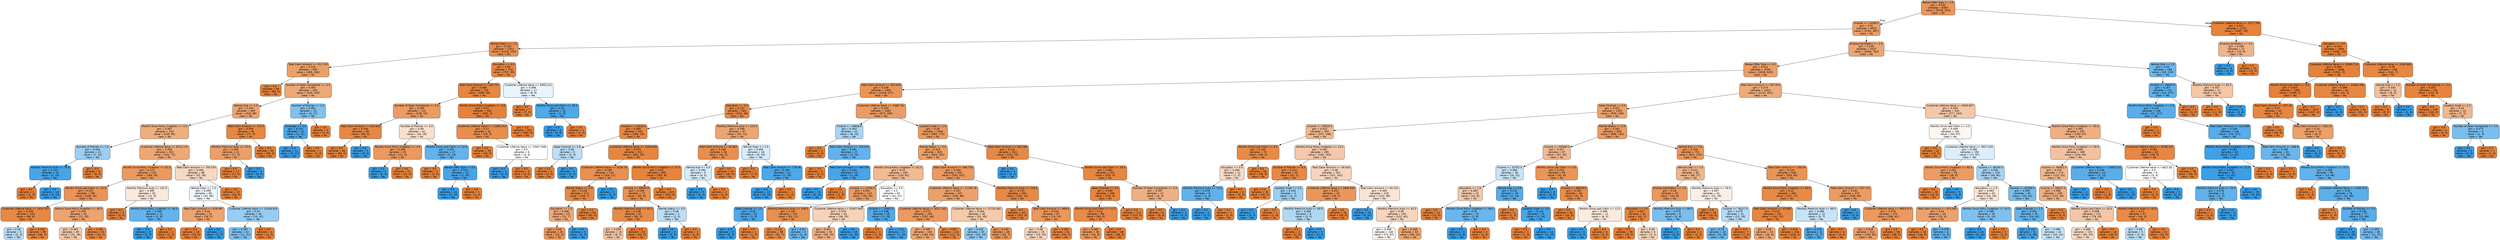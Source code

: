 digraph Tree {
node [shape=box, style="filled, rounded", color="black", fontname=helvetica] ;
edge [fontname=helvetica] ;
0 [label="Renew Offer Type <= 1.5\ngini = 0.245\nsamples = 6393\nvalue = [5478, 915]\nclass = No", fillcolor="#e9965a"] ;
1 [label="Income <= 10290.5\ngini = 0.31\nsamples = 4678\nvalue = [3781, 897]\nclass = No", fillcolor="#eb9f68"] ;
0 -> 1 [labeldistance=2.5, labelangle=45, headlabel="True"] ;
2 [label="Marital Status <= 1.5\ngini = 0.193\nsamples = 1251\nvalue = [1116, 135]\nclass = No", fillcolor="#e89051"] ;
1 -> 2 ;
3 [label="Total Claim Amount <= 311.753\ngini = 0.316\nsamples = 509\nvalue = [409, 100]\nclass = No", fillcolor="#eba069"] ;
2 -> 3 ;
4 [label="gini = 0.0\nsamples = 89\nvalue = [89, 0]\nclass = No", fillcolor="#e58139"] ;
3 -> 4 ;
5 [label="Number of Open Complaints <= 3.5\ngini = 0.363\nsamples = 420\nvalue = [320, 100]\nclass = No", fillcolor="#eda877"] ;
3 -> 5 ;
6 [label="Vehicle Size <= 1.5\ngini = 0.343\nsamples = 405\nvalue = [316, 89]\nclass = No", fillcolor="#eca471"] ;
5 -> 6 ;
7 [label="Months Since Policy Inception <= 5.5\ngini = 0.387\nsamples = 324\nvalue = [239, 85]\nclass = No", fillcolor="#eeae7f"] ;
6 -> 7 ;
8 [label="Number of Policies <= 1.5\ngini = 0.444\nsamples = 21\nvalue = [7, 14]\nclass = Yes", fillcolor="#9ccef2"] ;
7 -> 8 ;
9 [label="Monthly Premium Auto <= 75.0\ngini = 0.124\nsamples = 15\nvalue = [1, 14]\nclass = Yes", fillcolor="#47a4e7"] ;
8 -> 9 ;
10 [label="gini = 0.0\nsamples = 1\nvalue = [1, 0]\nclass = No", fillcolor="#e58139"] ;
9 -> 10 ;
11 [label="gini = 0.0\nsamples = 14\nvalue = [0, 14]\nclass = Yes", fillcolor="#399de5"] ;
9 -> 11 ;
12 [label="gini = 0.0\nsamples = 6\nvalue = [6, 0]\nclass = No", fillcolor="#e58139"] ;
8 -> 12 ;
13 [label="Customer Lifetime Value <= 8712.122\ngini = 0.359\nsamples = 303\nvalue = [232, 71]\nclass = No", fillcolor="#eda876"] ;
7 -> 13 ;
14 [label="Months Since Policy Inception <= 91.5\ngini = 0.273\nsamples = 215\nvalue = [180, 35]\nclass = No", fillcolor="#ea9a5f"] ;
13 -> 14 ;
15 [label="Months Since Last Claim <= 15.5\ngini = 0.231\nsamples = 195\nvalue = [169, 26]\nclass = No", fillcolor="#e99457"] ;
14 -> 15 ;
16 [label="Customer Lifetime Value <= 2410.757\ngini = 0.109\nsamples = 104\nvalue = [98, 6]\nclass = No", fillcolor="#e78945"] ;
15 -> 16 ;
17 [label="gini = 0.48\nsamples = 5\nvalue = [2, 3]\nclass = Yes", fillcolor="#bddef6"] ;
16 -> 17 ;
18 [label="gini = 0.059\nsamples = 99\nvalue = [96, 3]\nclass = No", fillcolor="#e6853f"] ;
16 -> 18 ;
19 [label="Months Since Policy Inception <= 46.0\ngini = 0.343\nsamples = 91\nvalue = [71, 20]\nclass = No", fillcolor="#eca471"] ;
15 -> 19 ;
20 [label="gini = 0.465\nsamples = 49\nvalue = [31, 18]\nclass = No", fillcolor="#f4caac"] ;
19 -> 20 ;
21 [label="gini = 0.091\nsamples = 42\nvalue = [40, 2]\nclass = No", fillcolor="#e68743"] ;
19 -> 21 ;
22 [label="Monthly Premium Auto <= 102.5\ngini = 0.495\nsamples = 20\nvalue = [11, 9]\nclass = No", fillcolor="#fae8db"] ;
14 -> 22 ;
23 [label="gini = 0.0\nsamples = 9\nvalue = [9, 0]\nclass = No", fillcolor="#e58139"] ;
22 -> 23 ;
24 [label="Months Since Policy Inception <= 94.0\ngini = 0.298\nsamples = 11\nvalue = [2, 9]\nclass = Yes", fillcolor="#65b3eb"] ;
22 -> 24 ;
25 [label="gini = 0.0\nsamples = 9\nvalue = [0, 9]\nclass = Yes", fillcolor="#399de5"] ;
24 -> 25 ;
26 [label="gini = 0.0\nsamples = 2\nvalue = [2, 0]\nclass = No", fillcolor="#e58139"] ;
24 -> 26 ;
27 [label="Total Claim Amount <= 700.539\ngini = 0.483\nsamples = 88\nvalue = [52, 36]\nclass = No", fillcolor="#f7d8c2"] ;
13 -> 27 ;
28 [label="Vehicle Class <= 1.5\ngini = 0.499\nsamples = 69\nvalue = [33, 36]\nclass = Yes", fillcolor="#eff7fd"] ;
27 -> 28 ;
29 [label="Total Claim Amount <= 628.987\ngini = 0.34\nsamples = 23\nvalue = [18, 5]\nclass = No", fillcolor="#eca470"] ;
28 -> 29 ;
30 [label="gini = 0.0\nsamples = 18\nvalue = [18, 0]\nclass = No", fillcolor="#e58139"] ;
29 -> 30 ;
31 [label="gini = 0.0\nsamples = 5\nvalue = [0, 5]\nclass = Yes", fillcolor="#399de5"] ;
29 -> 31 ;
32 [label="Customer Lifetime Value <= 24336.926\ngini = 0.44\nsamples = 46\nvalue = [15, 31]\nclass = Yes", fillcolor="#99ccf2"] ;
28 -> 32 ;
33 [label="gini = 0.387\nsamples = 42\nvalue = [11, 31]\nclass = Yes", fillcolor="#7fc0ee"] ;
32 -> 33 ;
34 [label="gini = 0.0\nsamples = 4\nvalue = [4, 0]\nclass = No", fillcolor="#e58139"] ;
32 -> 34 ;
35 [label="gini = 0.0\nsamples = 19\nvalue = [19, 0]\nclass = No", fillcolor="#e58139"] ;
27 -> 35 ;
36 [label="Total Claim Amount <= 372.0\ngini = 0.094\nsamples = 81\nvalue = [77, 4]\nclass = No", fillcolor="#e68843"] ;
6 -> 36 ;
37 [label="Monthly Premium Auto <= 75.0\ngini = 0.308\nsamples = 21\nvalue = [17, 4]\nclass = No", fillcolor="#eb9f68"] ;
36 -> 37 ;
38 [label="gini = 0.0\nsamples = 17\nvalue = [17, 0]\nclass = No", fillcolor="#e58139"] ;
37 -> 38 ;
39 [label="gini = 0.0\nsamples = 4\nvalue = [0, 4]\nclass = Yes", fillcolor="#399de5"] ;
37 -> 39 ;
40 [label="gini = 0.0\nsamples = 60\nvalue = [60, 0]\nclass = No", fillcolor="#e58139"] ;
36 -> 40 ;
41 [label="Number of Policies <= 1.5\ngini = 0.391\nsamples = 15\nvalue = [4, 11]\nclass = Yes", fillcolor="#81c1ee"] ;
5 -> 41 ;
42 [label="Coverage <= 0.5\ngini = 0.153\nsamples = 12\nvalue = [1, 11]\nclass = Yes", fillcolor="#4ba6e7"] ;
41 -> 42 ;
43 [label="gini = 0.0\nsamples = 11\nvalue = [0, 11]\nclass = Yes", fillcolor="#399de5"] ;
42 -> 43 ;
44 [label="gini = 0.0\nsamples = 1\nvalue = [1, 0]\nclass = No", fillcolor="#e58139"] ;
42 -> 44 ;
45 [label="gini = 0.0\nsamples = 3\nvalue = [3, 0]\nclass = No", fillcolor="#e58139"] ;
41 -> 45 ;
46 [label="Education <= 3.5\ngini = 0.09\nsamples = 742\nvalue = [707, 35]\nclass = No", fillcolor="#e68743"] ;
2 -> 46 ;
47 [label="Total Claim Amount <= 425.757\ngini = 0.069\nsamples = 725\nvalue = [699, 26]\nclass = No", fillcolor="#e68640"] ;
46 -> 47 ;
48 [label="Number of Open Complaints <= 0.5\ngini = 0.289\nsamples = 131\nvalue = [108, 23]\nclass = No", fillcolor="#eb9c63"] ;
47 -> 48 ;
49 [label="Total Claim Amount <= 423.833\ngini = 0.106\nsamples = 89\nvalue = [84, 5]\nclass = No", fillcolor="#e78845"] ;
48 -> 49 ;
50 [label="gini = 0.0\nsamples = 84\nvalue = [84, 0]\nclass = No", fillcolor="#e58139"] ;
49 -> 50 ;
51 [label="gini = 0.0\nsamples = 5\nvalue = [0, 5]\nclass = Yes", fillcolor="#399de5"] ;
49 -> 51 ;
52 [label="Number of Policies <= 4.0\ngini = 0.49\nsamples = 42\nvalue = [24, 18]\nclass = No", fillcolor="#f8e0ce"] ;
48 -> 52 ;
53 [label="Months Since Policy Inception <= 4.5\ngini = 0.269\nsamples = 25\nvalue = [21, 4]\nclass = No", fillcolor="#ea995f"] ;
52 -> 53 ;
54 [label="gini = 0.0\nsamples = 4\nvalue = [0, 4]\nclass = Yes", fillcolor="#399de5"] ;
53 -> 54 ;
55 [label="gini = 0.0\nsamples = 21\nvalue = [21, 0]\nclass = No", fillcolor="#e58139"] ;
53 -> 55 ;
56 [label="Months Since Last Claim <= 12.0\ngini = 0.291\nsamples = 17\nvalue = [3, 14]\nclass = Yes", fillcolor="#63b2eb"] ;
52 -> 56 ;
57 [label="gini = 0.0\nsamples = 2\nvalue = [2, 0]\nclass = No", fillcolor="#e58139"] ;
56 -> 57 ;
58 [label="Renew Offer Type <= 0.5\ngini = 0.124\nsamples = 15\nvalue = [1, 14]\nclass = Yes", fillcolor="#47a4e7"] ;
56 -> 58 ;
59 [label="gini = 0.0\nsamples = 14\nvalue = [0, 14]\nclass = Yes", fillcolor="#399de5"] ;
58 -> 59 ;
60 [label="gini = 0.0\nsamples = 1\nvalue = [1, 0]\nclass = No", fillcolor="#e58139"] ;
58 -> 60 ;
61 [label="Months Since Policy Inception <= 4.5\ngini = 0.01\nsamples = 594\nvalue = [591, 3]\nclass = No", fillcolor="#e5823a"] ;
47 -> 61 ;
62 [label="Customer Lifetime Value <= 11865.914\ngini = 0.17\nsamples = 32\nvalue = [29, 3]\nclass = No", fillcolor="#e88e4d"] ;
61 -> 62 ;
63 [label="gini = 0.0\nsamples = 26\nvalue = [26, 0]\nclass = No", fillcolor="#e58139"] ;
62 -> 63 ;
64 [label="Customer Lifetime Value <= 15057.948\ngini = 0.5\nsamples = 6\nvalue = [3, 3]\nclass = No", fillcolor="#ffffff"] ;
62 -> 64 ;
65 [label="gini = 0.0\nsamples = 3\nvalue = [0, 3]\nclass = Yes", fillcolor="#399de5"] ;
64 -> 65 ;
66 [label="gini = 0.0\nsamples = 3\nvalue = [3, 0]\nclass = No", fillcolor="#e58139"] ;
64 -> 66 ;
67 [label="gini = 0.0\nsamples = 562\nvalue = [562, 0]\nclass = No", fillcolor="#e58139"] ;
61 -> 67 ;
68 [label="Customer Lifetime Value <= 8393.212\ngini = 0.498\nsamples = 17\nvalue = [8, 9]\nclass = Yes", fillcolor="#e9f4fc"] ;
46 -> 68 ;
69 [label="gini = 0.0\nsamples = 7\nvalue = [7, 0]\nclass = No", fillcolor="#e58139"] ;
68 -> 69 ;
70 [label="Months Since Last Claim <= 18.5\ngini = 0.18\nsamples = 10\nvalue = [1, 9]\nclass = Yes", fillcolor="#4fa8e8"] ;
68 -> 70 ;
71 [label="gini = 0.0\nsamples = 9\nvalue = [0, 9]\nclass = Yes", fillcolor="#399de5"] ;
70 -> 71 ;
72 [label="gini = 0.0\nsamples = 1\nvalue = [1, 0]\nclass = No", fillcolor="#e58139"] ;
70 -> 72 ;
73 [label="EmploymentStatus <= 2.5\ngini = 0.346\nsamples = 3427\nvalue = [2665, 762]\nclass = No", fillcolor="#eca572"] ;
1 -> 73 ;
74 [label="Renew Offer Type <= 0.5\ngini = 0.312\nsamples = 3259\nvalue = [2630, 629]\nclass = No", fillcolor="#eb9f68"] ;
73 -> 74 ;
75 [label="Total Claim Amount <= 303.629\ngini = 0.238\nsamples = 1645\nvalue = [1418, 227]\nclass = No", fillcolor="#e99559"] ;
74 -> 75 ;
76 [label="Education <= 3.5\ngini = 0.122\nsamples = 583\nvalue = [545, 38]\nclass = No", fillcolor="#e78a47"] ;
75 -> 76 ;
77 [label="Income <= 12534.0\ngini = 0.085\nsamples = 516\nvalue = [493, 23]\nclass = No", fillcolor="#e68742"] ;
76 -> 77 ;
78 [label="Sales Channel <= 2.0\ngini = 0.48\nsamples = 5\nvalue = [2, 3]\nclass = Yes", fillcolor="#bddef6"] ;
77 -> 78 ;
79 [label="gini = 0.0\nsamples = 2\nvalue = [2, 0]\nclass = No", fillcolor="#e58139"] ;
78 -> 79 ;
80 [label="gini = 0.0\nsamples = 3\nvalue = [0, 3]\nclass = Yes", fillcolor="#399de5"] ;
78 -> 80 ;
81 [label="Customer Lifetime Value <= 4358.945\ngini = 0.075\nsamples = 511\nvalue = [491, 20]\nclass = No", fillcolor="#e68641"] ;
77 -> 81 ;
82 [label="Customer Lifetime Value <= 4226.76\ngini = 0.185\nsamples = 116\nvalue = [104, 12]\nclass = No", fillcolor="#e89050"] ;
81 -> 82 ;
83 [label="Marital Status <= 0.5\ngini = 0.118\nsamples = 111\nvalue = [104, 7]\nclass = No", fillcolor="#e78946"] ;
82 -> 83 ;
84 [label="Education <= 1.5\ngini = 0.366\nsamples = 29\nvalue = [22, 7]\nclass = No", fillcolor="#eda978"] ;
83 -> 84 ;
85 [label="gini = 0.26\nsamples = 26\nvalue = [22, 4]\nclass = No", fillcolor="#ea985d"] ;
84 -> 85 ;
86 [label="gini = 0.0\nsamples = 3\nvalue = [0, 3]\nclass = Yes", fillcolor="#399de5"] ;
84 -> 86 ;
87 [label="gini = 0.0\nsamples = 82\nvalue = [82, 0]\nclass = No", fillcolor="#e58139"] ;
83 -> 87 ;
88 [label="gini = 0.0\nsamples = 5\nvalue = [0, 5]\nclass = Yes", fillcolor="#399de5"] ;
82 -> 88 ;
89 [label="Months Since Policy Inception <= 17.5\ngini = 0.04\nsamples = 395\nvalue = [387, 8]\nclass = No", fillcolor="#e6843d"] ;
81 -> 89 ;
90 [label="Income <= 96003.5\ngini = 0.198\nsamples = 72\nvalue = [64, 8]\nclass = No", fillcolor="#e89152"] ;
89 -> 90 ;
91 [label="Monthly Premium Auto <= 62.5\ngini = 0.138\nsamples = 67\nvalue = [62, 5]\nclass = No", fillcolor="#e78b49"] ;
90 -> 91 ;
92 [label="gini = 0.459\nsamples = 14\nvalue = [9, 5]\nclass = No", fillcolor="#f3c7a7"] ;
91 -> 92 ;
93 [label="gini = 0.0\nsamples = 53\nvalue = [53, 0]\nclass = No", fillcolor="#e58139"] ;
91 -> 93 ;
94 [label="Marital Status <= 0.5\ngini = 0.48\nsamples = 5\nvalue = [2, 3]\nclass = Yes", fillcolor="#bddef6"] ;
90 -> 94 ;
95 [label="gini = 0.0\nsamples = 3\nvalue = [0, 3]\nclass = Yes", fillcolor="#399de5"] ;
94 -> 95 ;
96 [label="gini = 0.0\nsamples = 2\nvalue = [2, 0]\nclass = No", fillcolor="#e58139"] ;
94 -> 96 ;
97 [label="gini = 0.0\nsamples = 323\nvalue = [323, 0]\nclass = No", fillcolor="#e58139"] ;
89 -> 97 ;
98 [label="Monthly Premium Auto <= 115.5\ngini = 0.348\nsamples = 67\nvalue = [52, 15]\nclass = No", fillcolor="#eca572"] ;
76 -> 98 ;
99 [label="Total Claim Amount <= 55.941\ngini = 0.183\nsamples = 49\nvalue = [44, 5]\nclass = No", fillcolor="#e88f50"] ;
98 -> 99 ;
100 [label="Vehicle Size <= 0.5\ngini = 0.494\nsamples = 9\nvalue = [4, 5]\nclass = Yes", fillcolor="#d7ebfa"] ;
99 -> 100 ;
101 [label="gini = 0.0\nsamples = 5\nvalue = [0, 5]\nclass = Yes", fillcolor="#399de5"] ;
100 -> 101 ;
102 [label="gini = 0.0\nsamples = 4\nvalue = [4, 0]\nclass = No", fillcolor="#e58139"] ;
100 -> 102 ;
103 [label="gini = 0.0\nsamples = 40\nvalue = [40, 0]\nclass = No", fillcolor="#e58139"] ;
99 -> 103 ;
104 [label="Vehicle Class <= 3.5\ngini = 0.494\nsamples = 18\nvalue = [8, 10]\nclass = Yes", fillcolor="#d7ebfa"] ;
98 -> 104 ;
105 [label="gini = 0.0\nsamples = 7\nvalue = [7, 0]\nclass = No", fillcolor="#e58139"] ;
104 -> 105 ;
106 [label="Total Claim Amount <= 179.36\ngini = 0.165\nsamples = 11\nvalue = [1, 10]\nclass = Yes", fillcolor="#4da7e8"] ;
104 -> 106 ;
107 [label="gini = 0.0\nsamples = 10\nvalue = [0, 10]\nclass = Yes", fillcolor="#399de5"] ;
106 -> 107 ;
108 [label="gini = 0.0\nsamples = 1\nvalue = [1, 0]\nclass = No", fillcolor="#e58139"] ;
106 -> 108 ;
109 [label="Customer Lifetime Value <= 2498.761\ngini = 0.293\nsamples = 1062\nvalue = [873, 189]\nclass = No", fillcolor="#eb9c64"] ;
75 -> 109 ;
110 [label="Income <= 19608.0\ngini = 0.463\nsamples = 22\nvalue = [8, 14]\nclass = Yes", fillcolor="#aad5f4"] ;
109 -> 110 ;
111 [label="gini = 0.0\nsamples = 5\nvalue = [5, 0]\nclass = No", fillcolor="#e58139"] ;
110 -> 111 ;
112 [label="Total Claim Amount <= 318.203\ngini = 0.291\nsamples = 17\nvalue = [3, 14]\nclass = Yes", fillcolor="#63b2eb"] ;
110 -> 112 ;
113 [label="gini = 0.0\nsamples = 2\nvalue = [2, 0]\nclass = No", fillcolor="#e58139"] ;
112 -> 113 ;
114 [label="Total Claim Amount <= 448.739\ngini = 0.124\nsamples = 15\nvalue = [1, 14]\nclass = Yes", fillcolor="#47a4e7"] ;
112 -> 114 ;
115 [label="gini = 0.0\nsamples = 14\nvalue = [0, 14]\nclass = Yes", fillcolor="#399de5"] ;
114 -> 115 ;
116 [label="gini = 0.0\nsamples = 1\nvalue = [1, 0]\nclass = No", fillcolor="#e58139"] ;
114 -> 116 ;
117 [label="Location Code <= 1.5\ngini = 0.28\nsamples = 1040\nvalue = [865, 175]\nclass = No", fillcolor="#ea9a61"] ;
109 -> 117 ;
118 [label="Marital Status <= 0.5\ngini = 0.315\nsamples = 826\nvalue = [664, 162]\nclass = No", fillcolor="#eba069"] ;
117 -> 118 ;
119 [label="Months Since Policy Inception <= 62.5\ngini = 0.43\nsamples = 195\nvalue = [134, 61]\nclass = No", fillcolor="#f1ba93"] ;
118 -> 119 ;
120 [label="Income <= 14706.0\ngini = 0.291\nsamples = 113\nvalue = [93, 20]\nclass = No", fillcolor="#eb9c64"] ;
119 -> 120 ;
121 [label="Sales Channel <= 1.0\ngini = 0.18\nsamples = 10\nvalue = [1, 9]\nclass = Yes", fillcolor="#4fa8e8"] ;
120 -> 121 ;
122 [label="gini = 0.0\nsamples = 9\nvalue = [0, 9]\nclass = Yes", fillcolor="#399de5"] ;
121 -> 122 ;
123 [label="gini = 0.0\nsamples = 1\nvalue = [1, 0]\nclass = No", fillcolor="#e58139"] ;
121 -> 123 ;
124 [label="Monthly Premium Auto <= 206.5\ngini = 0.191\nsamples = 103\nvalue = [92, 11]\nclass = No", fillcolor="#e89051"] ;
120 -> 124 ;
125 [label="gini = 0.133\nsamples = 98\nvalue = [91, 7]\nclass = No", fillcolor="#e78b48"] ;
124 -> 125 ;
126 [label="gini = 0.32\nsamples = 5\nvalue = [1, 4]\nclass = Yes", fillcolor="#6ab6ec"] ;
124 -> 126 ;
127 [label="Education <= 3.5\ngini = 0.5\nsamples = 82\nvalue = [41, 41]\nclass = No", fillcolor="#ffffff"] ;
119 -> 127 ;
128 [label="Customer Lifetime Value <= 31957.943\ngini = 0.476\nsamples = 64\nvalue = [39, 25]\nclass = No", fillcolor="#f6d2b8"] ;
127 -> 128 ;
129 [label="gini = 0.401\nsamples = 54\nvalue = [39, 15]\nclass = No", fillcolor="#efb185"] ;
128 -> 129 ;
130 [label="gini = 0.0\nsamples = 10\nvalue = [0, 10]\nclass = Yes", fillcolor="#399de5"] ;
128 -> 130 ;
131 [label="Income <= 13901.0\ngini = 0.198\nsamples = 18\nvalue = [2, 16]\nclass = Yes", fillcolor="#52a9e8"] ;
127 -> 131 ;
132 [label="gini = 0.0\nsamples = 1\nvalue = [1, 0]\nclass = No", fillcolor="#e58139"] ;
131 -> 132 ;
133 [label="gini = 0.111\nsamples = 17\nvalue = [1, 16]\nclass = Yes", fillcolor="#45a3e7"] ;
131 -> 133 ;
134 [label="Total Claim Amount <= 566.733\ngini = 0.269\nsamples = 631\nvalue = [530, 101]\nclass = No", fillcolor="#ea995f"] ;
118 -> 134 ;
135 [label="Customer Lifetime Value <= 11334.78\ngini = 0.322\nsamples = 437\nvalue = [349, 88]\nclass = No", fillcolor="#eca16b"] ;
134 -> 135 ;
136 [label="Customer Lifetime Value <= 6511.343\ngini = 0.273\nsamples = 355\nvalue = [297, 58]\nclass = No", fillcolor="#ea9a60"] ;
135 -> 136 ;
137 [label="gini = 0.349\nsamples = 240\nvalue = [186, 54]\nclass = No", fillcolor="#eda672"] ;
136 -> 137 ;
138 [label="gini = 0.067\nsamples = 115\nvalue = [111, 4]\nclass = No", fillcolor="#e68640"] ;
136 -> 138 ;
139 [label="Customer Lifetime Value <= 12733.082\ngini = 0.464\nsamples = 82\nvalue = [52, 30]\nclass = No", fillcolor="#f4caab"] ;
135 -> 139 ;
140 [label="gini = 0.422\nsamples = 33\nvalue = [10, 23]\nclass = Yes", fillcolor="#8fc8f0"] ;
139 -> 140 ;
141 [label="gini = 0.245\nsamples = 49\nvalue = [42, 7]\nclass = No", fillcolor="#e9965a"] ;
139 -> 141 ;
142 [label="Monthly Premium Auto <= 128.5\ngini = 0.125\nsamples = 194\nvalue = [181, 13]\nclass = No", fillcolor="#e78a47"] ;
134 -> 142 ;
143 [label="gini = 0.0\nsamples = 107\nvalue = [107, 0]\nclass = No", fillcolor="#e58139"] ;
142 -> 143 ;
144 [label="Total Claim Amount <= 669.6\ngini = 0.254\nsamples = 87\nvalue = [74, 13]\nclass = No", fillcolor="#ea975c"] ;
142 -> 144 ;
145 [label="gini = 0.48\nsamples = 25\nvalue = [15, 10]\nclass = No", fillcolor="#f6d5bd"] ;
144 -> 145 ;
146 [label="gini = 0.092\nsamples = 62\nvalue = [59, 3]\nclass = No", fillcolor="#e68743"] ;
144 -> 146 ;
147 [label="Total Claim Amount <= 304.286\ngini = 0.114\nsamples = 214\nvalue = [201, 13]\nclass = No", fillcolor="#e78946"] ;
117 -> 147 ;
148 [label="gini = 0.0\nsamples = 4\nvalue = [0, 4]\nclass = Yes", fillcolor="#399de5"] ;
147 -> 148 ;
149 [label="Months Since Last Claim <= 33.5\ngini = 0.082\nsamples = 210\nvalue = [201, 9]\nclass = No", fillcolor="#e68742"] ;
147 -> 149 ;
150 [label="Sales Channel <= 0.5\ngini = 0.058\nsamples = 199\nvalue = [193, 6]\nclass = No", fillcolor="#e6853f"] ;
149 -> 150 ;
151 [label="Months Since Last Claim <= 12.5\ngini = 0.13\nsamples = 86\nvalue = [80, 6]\nclass = No", fillcolor="#e78a48"] ;
150 -> 151 ;
152 [label="gini = 0.266\nsamples = 38\nvalue = [32, 6]\nclass = No", fillcolor="#ea995e"] ;
151 -> 152 ;
153 [label="gini = 0.0\nsamples = 48\nvalue = [48, 0]\nclass = No", fillcolor="#e58139"] ;
151 -> 153 ;
154 [label="gini = 0.0\nsamples = 113\nvalue = [113, 0]\nclass = No", fillcolor="#e58139"] ;
150 -> 154 ;
155 [label="Number of Open Complaints <= 0.5\ngini = 0.397\nsamples = 11\nvalue = [8, 3]\nclass = No", fillcolor="#efb083"] ;
149 -> 155 ;
156 [label="gini = 0.0\nsamples = 8\nvalue = [8, 0]\nclass = No", fillcolor="#e58139"] ;
155 -> 156 ;
157 [label="gini = 0.0\nsamples = 3\nvalue = [0, 3]\nclass = Yes", fillcolor="#399de5"] ;
155 -> 157 ;
158 [label="Total Claim Amount <= 467.653\ngini = 0.374\nsamples = 1614\nvalue = [1212, 402]\nclass = No", fillcolor="#eeab7b"] ;
74 -> 158 ;
159 [label="Sales Channel <= 0.5\ngini = 0.331\nsamples = 1183\nvalue = [935, 248]\nclass = No", fillcolor="#eca26e"] ;
158 -> 159 ;
160 [label="Income <= 35529.5\ngini = 0.423\nsamples = 355\nvalue = [247, 108]\nclass = No", fillcolor="#f0b890"] ;
159 -> 160 ;
161 [label="Months Since Last Claim <= 5.0\ngini = 0.133\nsamples = 70\nvalue = [65, 5]\nclass = No", fillcolor="#e78b48"] ;
160 -> 161 ;
162 [label="Education <= 0.5\ngini = 0.486\nsamples = 12\nvalue = [7, 5]\nclass = No", fillcolor="#f8dbc6"] ;
161 -> 162 ;
163 [label="Monthly Premium Auto <= 73.5\ngini = 0.278\nsamples = 6\nvalue = [1, 5]\nclass = Yes", fillcolor="#61b1ea"] ;
162 -> 163 ;
164 [label="gini = 0.0\nsamples = 5\nvalue = [0, 5]\nclass = Yes", fillcolor="#399de5"] ;
163 -> 164 ;
165 [label="gini = 0.0\nsamples = 1\nvalue = [1, 0]\nclass = No", fillcolor="#e58139"] ;
163 -> 165 ;
166 [label="gini = 0.0\nsamples = 6\nvalue = [6, 0]\nclass = No", fillcolor="#e58139"] ;
162 -> 166 ;
167 [label="gini = 0.0\nsamples = 58\nvalue = [58, 0]\nclass = No", fillcolor="#e58139"] ;
161 -> 167 ;
168 [label="Months Since Policy Inception <= 14.5\ngini = 0.462\nsamples = 285\nvalue = [182, 103]\nclass = No", fillcolor="#f4c8a9"] ;
160 -> 168 ;
169 [label="Number of Policies <= 8.5\ngini = 0.114\nsamples = 33\nvalue = [31, 2]\nclass = No", fillcolor="#e78946"] ;
168 -> 169 ;
170 [label="gini = 0.0\nsamples = 30\nvalue = [30, 0]\nclass = No", fillcolor="#e58139"] ;
169 -> 170 ;
171 [label="Location Code <= 1.0\ngini = 0.444\nsamples = 3\nvalue = [1, 2]\nclass = Yes", fillcolor="#9ccef2"] ;
169 -> 171 ;
172 [label="gini = 0.0\nsamples = 2\nvalue = [0, 2]\nclass = Yes", fillcolor="#399de5"] ;
171 -> 172 ;
173 [label="gini = 0.0\nsamples = 1\nvalue = [1, 0]\nclass = No", fillcolor="#e58139"] ;
171 -> 173 ;
174 [label="Total Claim Amount <= 49.443\ngini = 0.48\nsamples = 252\nvalue = [151, 101]\nclass = No", fillcolor="#f6d5bd"] ;
168 -> 174 ;
175 [label="Customer Lifetime Value <= 2806.934\ngini = 0.251\nsamples = 34\nvalue = [29, 5]\nclass = No", fillcolor="#e9975b"] ;
174 -> 175 ;
176 [label="Monthly Premium Auto <= 69.0\ngini = 0.469\nsamples = 8\nvalue = [3, 5]\nclass = Yes", fillcolor="#b0d8f5"] ;
175 -> 176 ;
177 [label="gini = 0.0\nsamples = 3\nvalue = [3, 0]\nclass = No", fillcolor="#e58139"] ;
176 -> 177 ;
178 [label="gini = 0.0\nsamples = 5\nvalue = [0, 5]\nclass = Yes", fillcolor="#399de5"] ;
176 -> 178 ;
179 [label="gini = 0.0\nsamples = 26\nvalue = [26, 0]\nclass = No", fillcolor="#e58139"] ;
175 -> 179 ;
180 [label="Total Claim Amount <= 60.132\ngini = 0.493\nsamples = 218\nvalue = [122, 96]\nclass = No", fillcolor="#f9e4d5"] ;
174 -> 180 ;
181 [label="gini = 0.0\nsamples = 15\nvalue = [0, 15]\nclass = Yes", fillcolor="#399de5"] ;
180 -> 181 ;
182 [label="Monthly Premium Auto <= 82.5\ngini = 0.48\nsamples = 203\nvalue = [122, 81]\nclass = No", fillcolor="#f6d5bc"] ;
180 -> 182 ;
183 [label="gini = 0.499\nsamples = 140\nvalue = [73, 67]\nclass = No", fillcolor="#fdf5ef"] ;
182 -> 183 ;
184 [label="gini = 0.346\nsamples = 63\nvalue = [49, 14]\nclass = No", fillcolor="#eca572"] ;
182 -> 184 ;
185 [label="Marital Status <= 0.5\ngini = 0.281\nsamples = 828\nvalue = [688, 140]\nclass = No", fillcolor="#ea9b61"] ;
159 -> 185 ;
186 [label="Income <= 40368.0\ngini = 0.427\nsamples = 97\nvalue = [67, 30]\nclass = No", fillcolor="#f1b992"] ;
185 -> 186 ;
187 [label="Income <= 33702.5\ngini = 0.488\nsamples = 38\nvalue = [16, 22]\nclass = Yes", fillcolor="#c9e4f8"] ;
186 -> 187 ;
188 [label="Education <= 1.5\ngini = 0.463\nsamples = 22\nvalue = [14, 8]\nclass = No", fillcolor="#f4c9aa"] ;
187 -> 188 ;
189 [label="gini = 0.0\nsamples = 12\nvalue = [12, 0]\nclass = No", fillcolor="#e58139"] ;
188 -> 189 ;
190 [label="Months Since Policy Inception <= 46.0\ngini = 0.32\nsamples = 10\nvalue = [2, 8]\nclass = Yes", fillcolor="#6ab6ec"] ;
188 -> 190 ;
191 [label="gini = 0.0\nsamples = 8\nvalue = [0, 8]\nclass = Yes", fillcolor="#399de5"] ;
190 -> 191 ;
192 [label="gini = 0.0\nsamples = 2\nvalue = [2, 0]\nclass = No", fillcolor="#e58139"] ;
190 -> 192 ;
193 [label="Vehicle Size <= 0.5\ngini = 0.219\nsamples = 16\nvalue = [2, 14]\nclass = Yes", fillcolor="#55abe9"] ;
187 -> 193 ;
194 [label="gini = 0.0\nsamples = 1\nvalue = [1, 0]\nclass = No", fillcolor="#e58139"] ;
193 -> 194 ;
195 [label="Location Code <= 0.5\ngini = 0.124\nsamples = 15\nvalue = [1, 14]\nclass = Yes", fillcolor="#47a4e7"] ;
193 -> 195 ;
196 [label="gini = 0.0\nsamples = 1\nvalue = [1, 0]\nclass = No", fillcolor="#e58139"] ;
195 -> 196 ;
197 [label="gini = 0.0\nsamples = 14\nvalue = [0, 14]\nclass = Yes", fillcolor="#399de5"] ;
195 -> 197 ;
198 [label="Months Since Last Claim <= 0.5\ngini = 0.234\nsamples = 59\nvalue = [51, 8]\nclass = No", fillcolor="#e99558"] ;
186 -> 198 ;
199 [label="gini = 0.0\nsamples = 3\nvalue = [0, 3]\nclass = Yes", fillcolor="#399de5"] ;
198 -> 199 ;
200 [label="Income <= 88678.0\ngini = 0.163\nsamples = 56\nvalue = [51, 5]\nclass = No", fillcolor="#e88d4c"] ;
198 -> 200 ;
201 [label="gini = 0.0\nsamples = 45\nvalue = [45, 0]\nclass = No", fillcolor="#e58139"] ;
200 -> 201 ;
202 [label="Months Since Last Claim <= 12.0\ngini = 0.496\nsamples = 11\nvalue = [6, 5]\nclass = No", fillcolor="#fbeade"] ;
200 -> 202 ;
203 [label="gini = 0.0\nsamples = 5\nvalue = [0, 5]\nclass = Yes", fillcolor="#399de5"] ;
202 -> 203 ;
204 [label="gini = 0.0\nsamples = 6\nvalue = [6, 0]\nclass = No", fillcolor="#e58139"] ;
202 -> 204 ;
205 [label="Vehicle Size <= 0.5\ngini = 0.256\nsamples = 731\nvalue = [621, 110]\nclass = No", fillcolor="#ea975c"] ;
185 -> 205 ;
206 [label="Vehicle Class <= 1.5\ngini = 0.412\nsamples = 93\nvalue = [66, 27]\nclass = No", fillcolor="#f0b58a"] ;
205 -> 206 ;
207 [label="EmploymentStatus <= 1.5\ngini = 0.26\nsamples = 52\nvalue = [44, 8]\nclass = No", fillcolor="#ea985d"] ;
206 -> 207 ;
208 [label="Education <= 3.5\ngini = 0.087\nsamples = 44\nvalue = [42, 2]\nclass = No", fillcolor="#e68742"] ;
207 -> 208 ;
209 [label="gini = 0.0\nsamples = 39\nvalue = [39, 0]\nclass = No", fillcolor="#e58139"] ;
208 -> 209 ;
210 [label="gini = 0.48\nsamples = 5\nvalue = [3, 2]\nclass = No", fillcolor="#f6d5bd"] ;
208 -> 210 ;
211 [label="Monthly Premium Auto <= 66.0\ngini = 0.375\nsamples = 8\nvalue = [2, 6]\nclass = Yes", fillcolor="#7bbeee"] ;
207 -> 211 ;
212 [label="gini = 0.0\nsamples = 6\nvalue = [0, 6]\nclass = Yes", fillcolor="#399de5"] ;
211 -> 212 ;
213 [label="gini = 0.0\nsamples = 2\nvalue = [2, 0]\nclass = No", fillcolor="#e58139"] ;
211 -> 213 ;
214 [label="Monthly Premium Auto <= 76.5\ngini = 0.497\nsamples = 41\nvalue = [22, 19]\nclass = No", fillcolor="#fbeee4"] ;
206 -> 214 ;
215 [label="gini = 0.0\nsamples = 10\nvalue = [10, 0]\nclass = No", fillcolor="#e58139"] ;
214 -> 215 ;
216 [label="Income <= 78227.5\ngini = 0.475\nsamples = 31\nvalue = [12, 19]\nclass = Yes", fillcolor="#b6dbf5"] ;
214 -> 216 ;
217 [label="gini = 0.33\nsamples = 24\nvalue = [5, 19]\nclass = Yes", fillcolor="#6db7ec"] ;
216 -> 217 ;
218 [label="gini = 0.0\nsamples = 7\nvalue = [7, 0]\nclass = No", fillcolor="#e58139"] ;
216 -> 218 ;
219 [label="Total Claim Amount <= 256.34\ngini = 0.226\nsamples = 638\nvalue = [555, 83]\nclass = No", fillcolor="#e99457"] ;
205 -> 219 ;
220 [label="Months Since Policy Inception <= 93.5\ngini = 0.12\nsamples = 264\nvalue = [247, 17]\nclass = No", fillcolor="#e78a47"] ;
219 -> 220 ;
221 [label="Total Claim Amount <= 42.805\ngini = 0.076\nsamples = 252\nvalue = [242, 10]\nclass = No", fillcolor="#e68641"] ;
220 -> 221 ;
222 [label="gini = 0.36\nsamples = 34\nvalue = [26, 8]\nclass = No", fillcolor="#eda876"] ;
221 -> 222 ;
223 [label="gini = 0.018\nsamples = 218\nvalue = [216, 2]\nclass = No", fillcolor="#e5823b"] ;
221 -> 223 ;
224 [label="Monthly Premium Auto <= 69.5\ngini = 0.486\nsamples = 12\nvalue = [5, 7]\nclass = Yes", fillcolor="#c6e3f8"] ;
220 -> 224 ;
225 [label="gini = 0.219\nsamples = 8\nvalue = [1, 7]\nclass = Yes", fillcolor="#55abe9"] ;
224 -> 225 ;
226 [label="gini = 0.0\nsamples = 4\nvalue = [4, 0]\nclass = No", fillcolor="#e58139"] ;
224 -> 226 ;
227 [label="Total Claim Amount <= 257.722\ngini = 0.291\nsamples = 374\nvalue = [308, 66]\nclass = No", fillcolor="#eb9c63"] ;
219 -> 227 ;
228 [label="gini = 0.0\nsamples = 4\nvalue = [0, 4]\nclass = Yes", fillcolor="#399de5"] ;
227 -> 228 ;
229 [label="Customer Lifetime Value <= 8653.473\ngini = 0.279\nsamples = 370\nvalue = [308, 62]\nclass = No", fillcolor="#ea9a61"] ;
227 -> 229 ;
230 [label="gini = 0.318\nsamples = 312\nvalue = [250, 62]\nclass = No", fillcolor="#eba06a"] ;
229 -> 230 ;
231 [label="gini = 0.0\nsamples = 58\nvalue = [58, 0]\nclass = No", fillcolor="#e58139"] ;
229 -> 231 ;
232 [label="Customer Lifetime Value <= 6040.837\ngini = 0.459\nsamples = 431\nvalue = [277, 154]\nclass = No", fillcolor="#f3c7a7"] ;
158 -> 232 ;
233 [label="Months Since Last Claim <= 4.5\ngini = 0.499\nsamples = 181\nvalue = [94, 87]\nclass = No", fillcolor="#fdf6f0"] ;
232 -> 233 ;
234 [label="gini = 0.0\nsamples = 22\nvalue = [22, 0]\nclass = No", fillcolor="#e58139"] ;
233 -> 234 ;
235 [label="Customer Lifetime Value <= 3927.416\ngini = 0.496\nsamples = 159\nvalue = [72, 87]\nclass = Yes", fillcolor="#ddeefb"] ;
233 -> 235 ;
236 [label="Months Since Policy Inception <= 95.5\ngini = 0.291\nsamples = 34\nvalue = [28, 6]\nclass = No", fillcolor="#eb9c63"] ;
235 -> 236 ;
237 [label="gini = 0.0\nsamples = 28\nvalue = [28, 0]\nclass = No", fillcolor="#e58139"] ;
236 -> 237 ;
238 [label="gini = 0.0\nsamples = 6\nvalue = [0, 6]\nclass = Yes", fillcolor="#399de5"] ;
236 -> 238 ;
239 [label="Income <= 48195.0\ngini = 0.456\nsamples = 125\nvalue = [44, 81]\nclass = Yes", fillcolor="#a5d2f3"] ;
235 -> 239 ;
240 [label="Education <= 1.5\ngini = 0.493\nsamples = 43\nvalue = [24, 19]\nclass = No", fillcolor="#fae5d6"] ;
239 -> 240 ;
241 [label="Total Claim Amount <= 823.983\ngini = 0.33\nsamples = 24\nvalue = [19, 5]\nclass = No", fillcolor="#eca26d"] ;
240 -> 241 ;
242 [label="gini = 0.0\nsamples = 18\nvalue = [18, 0]\nclass = No", fillcolor="#e58139"] ;
241 -> 242 ;
243 [label="gini = 0.278\nsamples = 6\nvalue = [1, 5]\nclass = Yes", fillcolor="#61b1ea"] ;
241 -> 243 ;
244 [label="Months Since Policy Inception <= 34.5\ngini = 0.388\nsamples = 19\nvalue = [5, 14]\nclass = Yes", fillcolor="#80c0ee"] ;
240 -> 244 ;
245 [label="gini = 0.0\nsamples = 14\nvalue = [0, 14]\nclass = Yes", fillcolor="#399de5"] ;
244 -> 245 ;
246 [label="gini = 0.0\nsamples = 5\nvalue = [5, 0]\nclass = No", fillcolor="#e58139"] ;
244 -> 246 ;
247 [label="Income <= 82366.0\ngini = 0.369\nsamples = 82\nvalue = [20, 62]\nclass = Yes", fillcolor="#79bded"] ;
239 -> 247 ;
248 [label="Sales Channel <= 1.5\ngini = 0.301\nsamples = 76\nvalue = [14, 62]\nclass = Yes", fillcolor="#66b3eb"] ;
247 -> 248 ;
249 [label="gini = 0.142\nsamples = 52\nvalue = [4, 48]\nclass = Yes", fillcolor="#49a5e7"] ;
248 -> 249 ;
250 [label="gini = 0.486\nsamples = 24\nvalue = [10, 14]\nclass = Yes", fillcolor="#c6e3f8"] ;
248 -> 250 ;
251 [label="gini = 0.0\nsamples = 6\nvalue = [6, 0]\nclass = No", fillcolor="#e58139"] ;
247 -> 251 ;
252 [label="Months Since Policy Inception <= 59.5\ngini = 0.392\nsamples = 250\nvalue = [183, 67]\nclass = No", fillcolor="#efaf81"] ;
232 -> 252 ;
253 [label="Months Since Policy Inception <= 58.5\ngini = 0.449\nsamples = 188\nvalue = [124, 64]\nclass = No", fillcolor="#f2c29f"] ;
252 -> 253 ;
254 [label="Income <= 99502.0\ngini = 0.419\nsamples = 174\nvalue = [122, 52]\nclass = No", fillcolor="#f0b78d"] ;
253 -> 254 ;
255 [label="Income <= 58447.0\ngini = 0.398\nsamples = 168\nvalue = [122, 46]\nclass = No", fillcolor="#efb184"] ;
254 -> 255 ;
256 [label="Months Since Last Claim <= 25.5\ngini = 0.458\nsamples = 121\nvalue = [78, 43]\nclass = No", fillcolor="#f3c6a6"] ;
255 -> 256 ;
257 [label="gini = 0.486\nsamples = 103\nvalue = [60, 43]\nclass = No", fillcolor="#f8dbc7"] ;
256 -> 257 ;
258 [label="gini = 0.0\nsamples = 18\nvalue = [18, 0]\nclass = No", fillcolor="#e58139"] ;
256 -> 258 ;
259 [label="Monthly Premium Auto <= 92.0\ngini = 0.12\nsamples = 47\nvalue = [44, 3]\nclass = No", fillcolor="#e78a46"] ;
255 -> 259 ;
260 [label="gini = 0.48\nsamples = 5\nvalue = [2, 3]\nclass = Yes", fillcolor="#bddef6"] ;
259 -> 260 ;
261 [label="gini = 0.0\nsamples = 42\nvalue = [42, 0]\nclass = No", fillcolor="#e58139"] ;
259 -> 261 ;
262 [label="gini = 0.0\nsamples = 6\nvalue = [0, 6]\nclass = Yes", fillcolor="#399de5"] ;
254 -> 262 ;
263 [label="Customer Lifetime Value <= 11850.132\ngini = 0.245\nsamples = 14\nvalue = [2, 12]\nclass = Yes", fillcolor="#5aade9"] ;
253 -> 263 ;
264 [label="gini = 0.0\nsamples = 2\nvalue = [2, 0]\nclass = No", fillcolor="#e58139"] ;
263 -> 264 ;
265 [label="gini = 0.0\nsamples = 12\nvalue = [0, 12]\nclass = Yes", fillcolor="#399de5"] ;
263 -> 265 ;
266 [label="Customer Lifetime Value <= 6748.147\ngini = 0.092\nsamples = 62\nvalue = [59, 3]\nclass = No", fillcolor="#e68743"] ;
252 -> 266 ;
267 [label="Customer Lifetime Value <= 6621.62\ngini = 0.5\nsamples = 6\nvalue = [3, 3]\nclass = No", fillcolor="#ffffff"] ;
266 -> 267 ;
268 [label="gini = 0.0\nsamples = 3\nvalue = [3, 0]\nclass = No", fillcolor="#e58139"] ;
267 -> 268 ;
269 [label="gini = 0.0\nsamples = 3\nvalue = [0, 3]\nclass = Yes", fillcolor="#399de5"] ;
267 -> 269 ;
270 [label="gini = 0.0\nsamples = 56\nvalue = [56, 0]\nclass = No", fillcolor="#e58139"] ;
266 -> 270 ;
271 [label="Vehicle Size <= 1.5\ngini = 0.33\nsamples = 168\nvalue = [35, 133]\nclass = Yes", fillcolor="#6db7ec"] ;
73 -> 271 ;
272 [label="Income <= 28603.5\ngini = 0.267\nsamples = 151\nvalue = [24, 127]\nclass = Yes", fillcolor="#5eb0ea"] ;
271 -> 272 ;
273 [label="Months Since Policy Inception <= 2.5\ngini = 0.244\nsamples = 148\nvalue = [21, 127]\nclass = Yes", fillcolor="#5aade9"] ;
272 -> 273 ;
274 [label="gini = 0.0\nsamples = 2\nvalue = [2, 0]\nclass = No", fillcolor="#e58139"] ;
273 -> 274 ;
275 [label="Total Claim Amount <= 418.588\ngini = 0.226\nsamples = 146\nvalue = [19, 127]\nclass = Yes", fillcolor="#57ace9"] ;
273 -> 275 ;
276 [label="Months Since Policy Inception <= 85.0\ngini = 0.061\nsamples = 63\nvalue = [2, 61]\nclass = Yes", fillcolor="#3fa0e6"] ;
275 -> 276 ;
277 [label="Months Since Policy Inception <= 11.5\ngini = 0.032\nsamples = 62\nvalue = [1, 61]\nclass = Yes", fillcolor="#3c9fe5"] ;
276 -> 277 ;
278 [label="Monthly Premium Auto <= 70.5\ngini = 0.278\nsamples = 6\nvalue = [1, 5]\nclass = Yes", fillcolor="#61b1ea"] ;
277 -> 278 ;
279 [label="gini = 0.0\nsamples = 1\nvalue = [1, 0]\nclass = No", fillcolor="#e58139"] ;
278 -> 279 ;
280 [label="gini = 0.0\nsamples = 5\nvalue = [0, 5]\nclass = Yes", fillcolor="#399de5"] ;
278 -> 280 ;
281 [label="gini = 0.0\nsamples = 56\nvalue = [0, 56]\nclass = Yes", fillcolor="#399de5"] ;
277 -> 281 ;
282 [label="gini = 0.0\nsamples = 1\nvalue = [1, 0]\nclass = No", fillcolor="#e58139"] ;
276 -> 282 ;
283 [label="Total Claim Amount <= 448.8\ngini = 0.326\nsamples = 83\nvalue = [17, 66]\nclass = Yes", fillcolor="#6cb6ec"] ;
275 -> 283 ;
284 [label="gini = 0.0\nsamples = 3\nvalue = [3, 0]\nclass = No", fillcolor="#e58139"] ;
283 -> 284 ;
285 [label="Months Since Policy Inception <= 25.0\ngini = 0.289\nsamples = 80\nvalue = [14, 66]\nclass = Yes", fillcolor="#63b2eb"] ;
283 -> 285 ;
286 [label="gini = 0.0\nsamples = 2\nvalue = [2, 0]\nclass = No", fillcolor="#e58139"] ;
285 -> 286 ;
287 [label="Customer Lifetime Value <= 2285.574\ngini = 0.26\nsamples = 78\nvalue = [12, 66]\nclass = Yes", fillcolor="#5dafea"] ;
285 -> 287 ;
288 [label="gini = 0.0\nsamples = 1\nvalue = [1, 0]\nclass = No", fillcolor="#e58139"] ;
287 -> 288 ;
289 [label="Number of Policies <= 1.5\ngini = 0.245\nsamples = 77\nvalue = [11, 66]\nclass = Yes", fillcolor="#5aade9"] ;
287 -> 289 ;
290 [label="gini = 0.0\nsamples = 29\nvalue = [0, 29]\nclass = Yes", fillcolor="#399de5"] ;
289 -> 290 ;
291 [label="gini = 0.353\nsamples = 48\nvalue = [11, 37]\nclass = Yes", fillcolor="#74baed"] ;
289 -> 291 ;
292 [label="gini = 0.0\nsamples = 3\nvalue = [3, 0]\nclass = No", fillcolor="#e58139"] ;
272 -> 292 ;
293 [label="Monthly Premium Auto <= 92.5\ngini = 0.457\nsamples = 17\nvalue = [11, 6]\nclass = No", fillcolor="#f3c6a5"] ;
271 -> 293 ;
294 [label="gini = 0.0\nsamples = 11\nvalue = [11, 0]\nclass = No", fillcolor="#e58139"] ;
293 -> 294 ;
295 [label="gini = 0.0\nsamples = 6\nvalue = [0, 6]\nclass = Yes", fillcolor="#399de5"] ;
293 -> 295 ;
296 [label="Customer Lifetime Value <= 2227.799\ngini = 0.021\nsamples = 1715\nvalue = [1697, 18]\nclass = No", fillcolor="#e5823b"] ;
0 -> 296 [labeldistance=2.5, labelangle=-45, headlabel="False"] ;
297 [label="EmploymentStatus <= 3.5\ngini = 0.408\nsamples = 21\nvalue = [15, 6]\nclass = No", fillcolor="#efb388"] ;
296 -> 297 ;
298 [label="gini = 0.0\nsamples = 6\nvalue = [0, 6]\nclass = Yes", fillcolor="#399de5"] ;
297 -> 298 ;
299 [label="gini = 0.0\nsamples = 15\nvalue = [15, 0]\nclass = No", fillcolor="#e58139"] ;
297 -> 299 ;
300 [label="Education <= 3.5\ngini = 0.014\nsamples = 1694\nvalue = [1682, 12]\nclass = No", fillcolor="#e5823a"] ;
296 -> 300 ;
301 [label="Customer Lifetime Value <= 23565.714\ngini = 0.006\nsamples = 1546\nvalue = [1541, 5]\nclass = No", fillcolor="#e5813a"] ;
300 -> 301 ;
302 [label="Months Since Last Claim <= 0.5\ngini = 0.003\nsamples = 1482\nvalue = [1480, 2]\nclass = No", fillcolor="#e58139"] ;
301 -> 302 ;
303 [label="Total Claim Amount <= 557.45\ngini = 0.07\nsamples = 55\nvalue = [53, 2]\nclass = No", fillcolor="#e68640"] ;
302 -> 303 ;
304 [label="gini = 0.0\nsamples = 45\nvalue = [45, 0]\nclass = No", fillcolor="#e58139"] ;
303 -> 304 ;
305 [label="Total Claim Amount <= 562.25\ngini = 0.32\nsamples = 10\nvalue = [8, 2]\nclass = No", fillcolor="#eca06a"] ;
303 -> 305 ;
306 [label="gini = 0.0\nsamples = 2\nvalue = [0, 2]\nclass = Yes", fillcolor="#399de5"] ;
305 -> 306 ;
307 [label="gini = 0.0\nsamples = 8\nvalue = [8, 0]\nclass = No", fillcolor="#e58139"] ;
305 -> 307 ;
308 [label="gini = 0.0\nsamples = 1427\nvalue = [1427, 0]\nclass = No", fillcolor="#e58139"] ;
302 -> 308 ;
309 [label="Customer Lifetime Value <= 23650.396\ngini = 0.089\nsamples = 64\nvalue = [61, 3]\nclass = No", fillcolor="#e68743"] ;
301 -> 309 ;
310 [label="gini = 0.0\nsamples = 3\nvalue = [0, 3]\nclass = Yes", fillcolor="#399de5"] ;
309 -> 310 ;
311 [label="gini = 0.0\nsamples = 61\nvalue = [61, 0]\nclass = No", fillcolor="#e58139"] ;
309 -> 311 ;
312 [label="Customer Lifetime Value <= 2560.994\ngini = 0.09\nsamples = 148\nvalue = [141, 7]\nclass = No", fillcolor="#e68743"] ;
300 -> 312 ;
313 [label="Vehicle Size <= 1.5\ngini = 0.444\nsamples = 12\nvalue = [8, 4]\nclass = No", fillcolor="#f2c09c"] ;
312 -> 313 ;
314 [label="gini = 0.0\nsamples = 8\nvalue = [8, 0]\nclass = No", fillcolor="#e58139"] ;
313 -> 314 ;
315 [label="gini = 0.0\nsamples = 4\nvalue = [0, 4]\nclass = Yes", fillcolor="#399de5"] ;
313 -> 315 ;
316 [label="Number of Open Complaints <= 2.5\ngini = 0.043\nsamples = 136\nvalue = [133, 3]\nclass = No", fillcolor="#e6843d"] ;
312 -> 316 ;
317 [label="gini = 0.0\nsamples = 126\nvalue = [126, 0]\nclass = No", fillcolor="#e58139"] ;
316 -> 317 ;
318 [label="Location Code <= 1.5\ngini = 0.42\nsamples = 10\nvalue = [7, 3]\nclass = No", fillcolor="#f0b78e"] ;
316 -> 318 ;
319 [label="gini = 0.0\nsamples = 6\nvalue = [6, 0]\nclass = No", fillcolor="#e58139"] ;
318 -> 319 ;
320 [label="Number of Open Complaints <= 3.5\ngini = 0.375\nsamples = 4\nvalue = [1, 3]\nclass = Yes", fillcolor="#7bbeee"] ;
318 -> 320 ;
321 [label="gini = 0.0\nsamples = 3\nvalue = [0, 3]\nclass = Yes", fillcolor="#399de5"] ;
320 -> 321 ;
322 [label="gini = 0.0\nsamples = 1\nvalue = [1, 0]\nclass = No", fillcolor="#e58139"] ;
320 -> 322 ;
}